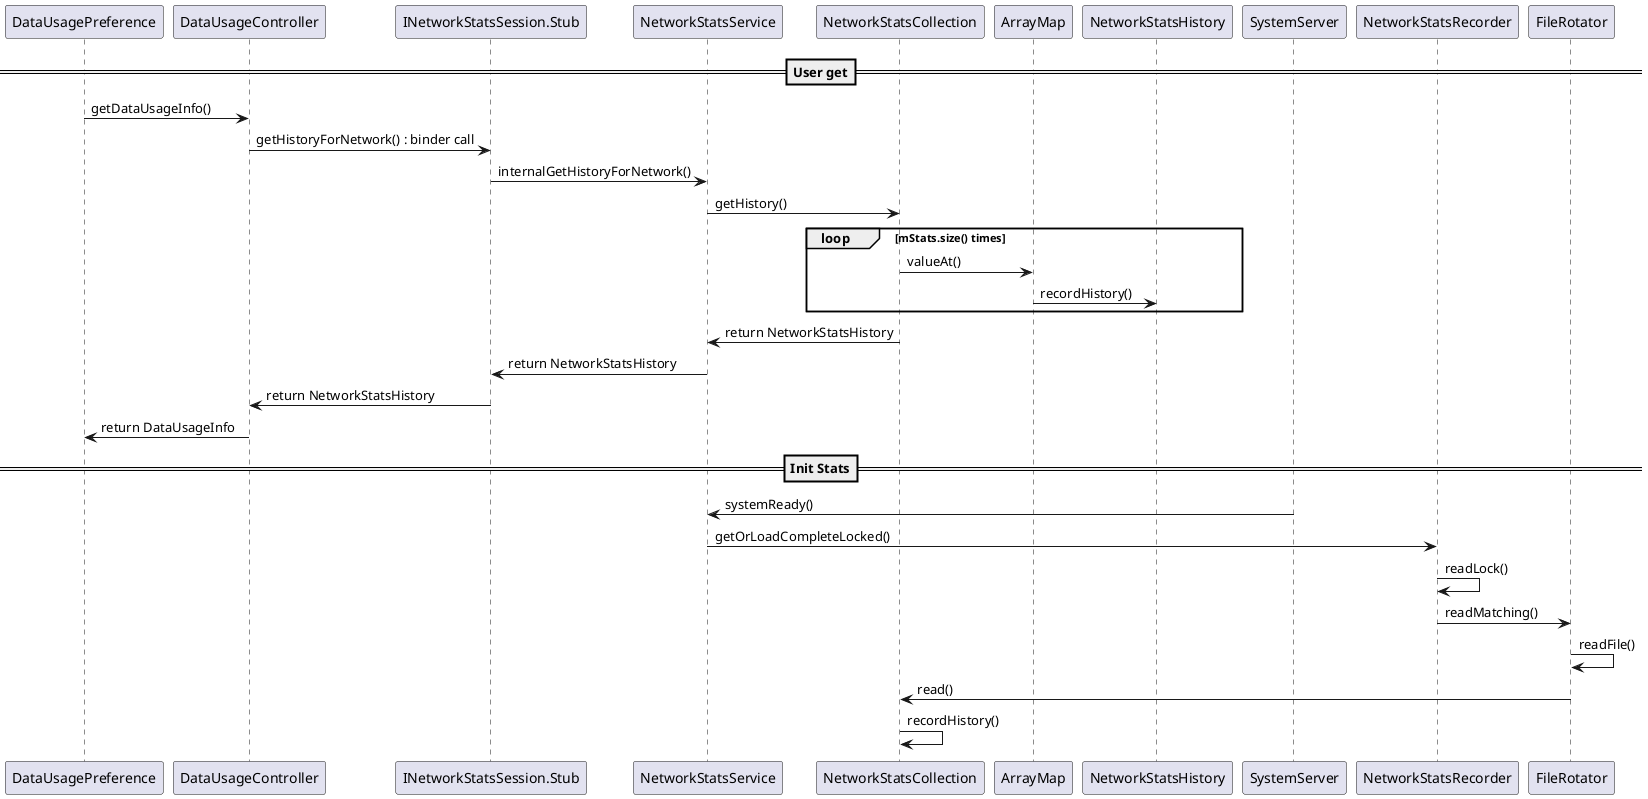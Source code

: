 @startuml

==User get==
participant DataUsagePreference as c1
participant DataUsageController as c2
c1->c2 : getDataUsageInfo()
participant INetworkStatsSession.Stub as c3
c2->c3 : getHistoryForNetwork() : binder call
participant NetworkStatsService as c4
c3->c4 : internalGetHistoryForNetwork()
participant NetworkStatsCollection as c5
c4->c5 : getHistory()
loop mStats.size() times
participant ArrayMap as c6
c5->c6 : valueAt()
participant NetworkStatsHistory as c7
c6->c7 : recordHistory()
end
c5->c4 : return NetworkStatsHistory
c4->c3 : return NetworkStatsHistory
c3->c2 : return NetworkStatsHistory
c2->c1 : return DataUsageInfo

==Init Stats==
participant SystemServer as c8
c8->c4 : systemReady()
participant NetworkStatsRecorder as c9
c4->c9 : getOrLoadCompleteLocked()
c9->c9 : readLock()
participant FileRotator as c10
c9->c10 : readMatching()
c10->c10 : readFile()
c10->c5 : read()
c5->c5 : recordHistory()
@enduml
